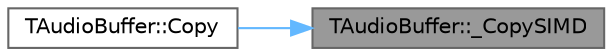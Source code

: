 digraph "TAudioBuffer::_CopySIMD"
{
 // INTERACTIVE_SVG=YES
 // LATEX_PDF_SIZE
  bgcolor="transparent";
  edge [fontname=Helvetica,fontsize=10,labelfontname=Helvetica,labelfontsize=10];
  node [fontname=Helvetica,fontsize=10,shape=box,height=0.2,width=0.4];
  rankdir="RL";
  Node1 [id="Node000001",label="TAudioBuffer::_CopySIMD",height=0.2,width=0.4,color="gray40", fillcolor="grey60", style="filled", fontcolor="black",tooltip=" "];
  Node1 -> Node2 [id="edge1_Node000001_Node000002",dir="back",color="steelblue1",style="solid",tooltip=" "];
  Node2 [id="Node000002",label="TAudioBuffer::Copy",height=0.2,width=0.4,color="grey40", fillcolor="white", style="filled",URL="$d6/d2f/classTAudioBuffer.html#a10bd1ca99aa9fa51a40cf5dcc74e3640",tooltip=" "];
}
